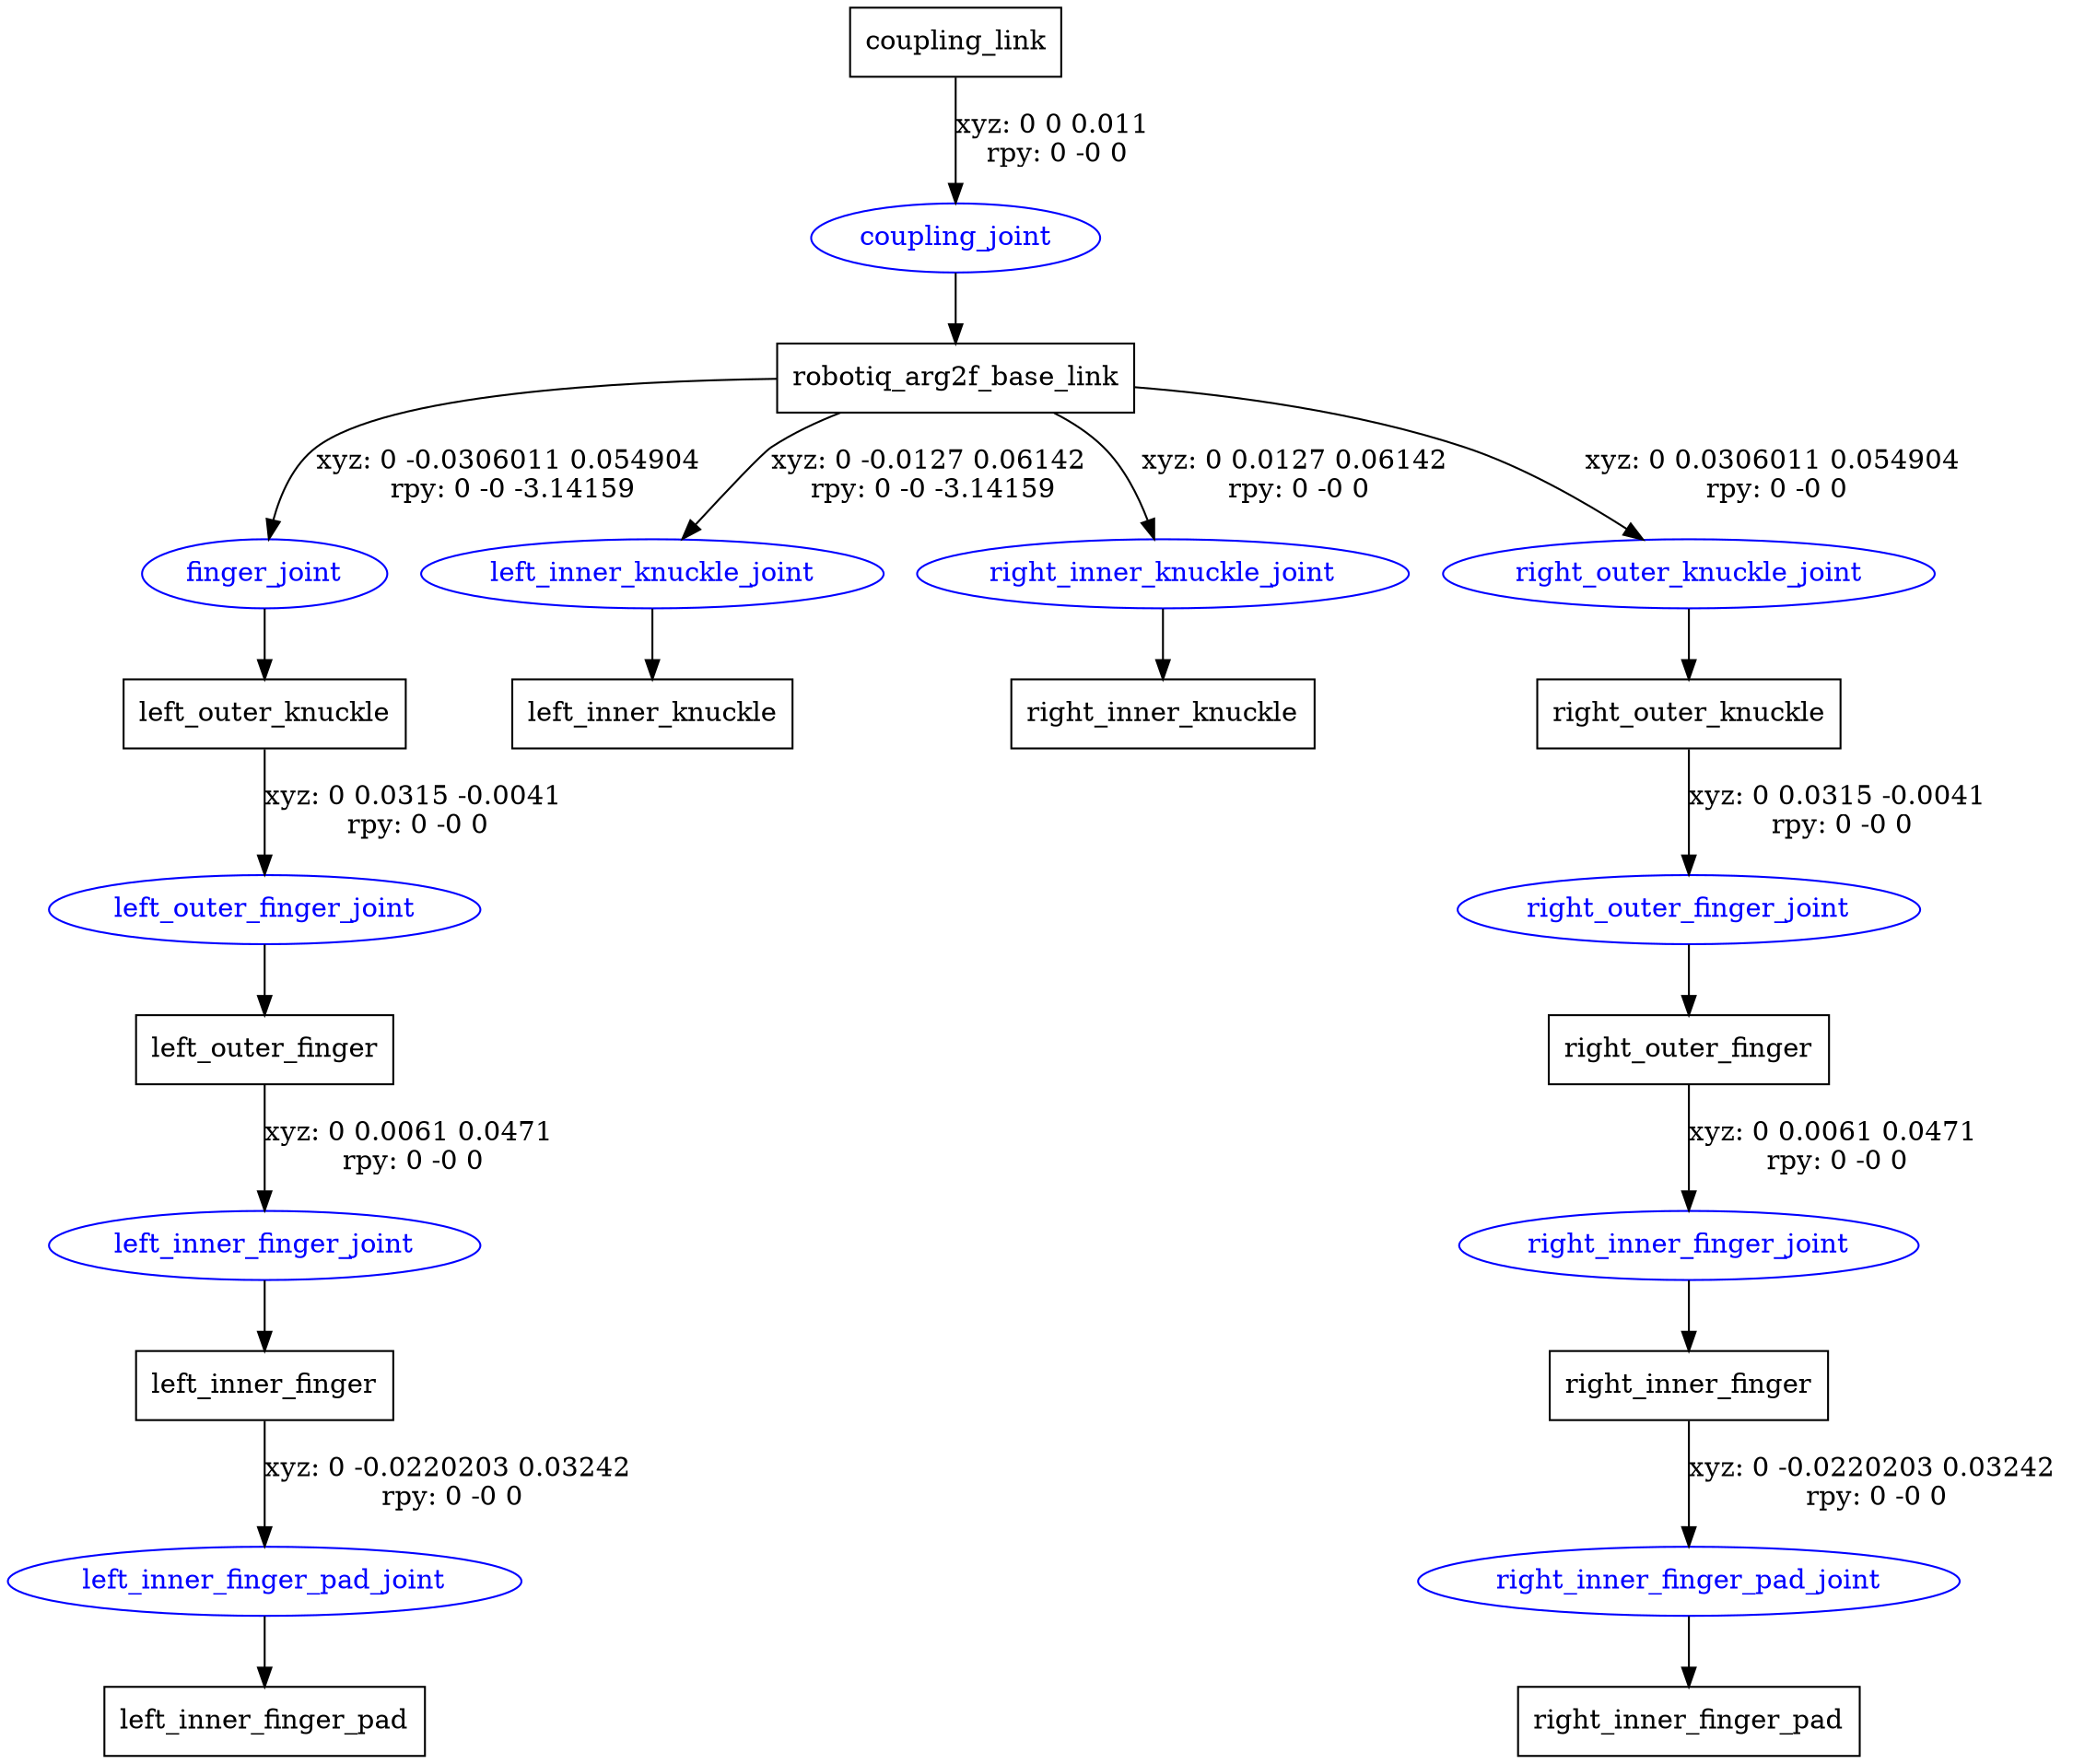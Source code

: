 digraph G {
node [shape=box];
"coupling_link" [label="coupling_link"];
"robotiq_arg2f_base_link" [label="robotiq_arg2f_base_link"];
"left_outer_knuckle" [label="left_outer_knuckle"];
"left_outer_finger" [label="left_outer_finger"];
"left_inner_finger" [label="left_inner_finger"];
"left_inner_finger_pad" [label="left_inner_finger_pad"];
"left_inner_knuckle" [label="left_inner_knuckle"];
"right_inner_knuckle" [label="right_inner_knuckle"];
"right_outer_knuckle" [label="right_outer_knuckle"];
"right_outer_finger" [label="right_outer_finger"];
"right_inner_finger" [label="right_inner_finger"];
"right_inner_finger_pad" [label="right_inner_finger_pad"];
node [shape=ellipse, color=blue, fontcolor=blue];
"coupling_link" -> "coupling_joint" [label="xyz: 0 0 0.011 \nrpy: 0 -0 0"]
"coupling_joint" -> "robotiq_arg2f_base_link"
"robotiq_arg2f_base_link" -> "finger_joint" [label="xyz: 0 -0.0306011 0.054904 \nrpy: 0 -0 -3.14159"]
"finger_joint" -> "left_outer_knuckle"
"left_outer_knuckle" -> "left_outer_finger_joint" [label="xyz: 0 0.0315 -0.0041 \nrpy: 0 -0 0"]
"left_outer_finger_joint" -> "left_outer_finger"
"left_outer_finger" -> "left_inner_finger_joint" [label="xyz: 0 0.0061 0.0471 \nrpy: 0 -0 0"]
"left_inner_finger_joint" -> "left_inner_finger"
"left_inner_finger" -> "left_inner_finger_pad_joint" [label="xyz: 0 -0.0220203 0.03242 \nrpy: 0 -0 0"]
"left_inner_finger_pad_joint" -> "left_inner_finger_pad"
"robotiq_arg2f_base_link" -> "left_inner_knuckle_joint" [label="xyz: 0 -0.0127 0.06142 \nrpy: 0 -0 -3.14159"]
"left_inner_knuckle_joint" -> "left_inner_knuckle"
"robotiq_arg2f_base_link" -> "right_inner_knuckle_joint" [label="xyz: 0 0.0127 0.06142 \nrpy: 0 -0 0"]
"right_inner_knuckle_joint" -> "right_inner_knuckle"
"robotiq_arg2f_base_link" -> "right_outer_knuckle_joint" [label="xyz: 0 0.0306011 0.054904 \nrpy: 0 -0 0"]
"right_outer_knuckle_joint" -> "right_outer_knuckle"
"right_outer_knuckle" -> "right_outer_finger_joint" [label="xyz: 0 0.0315 -0.0041 \nrpy: 0 -0 0"]
"right_outer_finger_joint" -> "right_outer_finger"
"right_outer_finger" -> "right_inner_finger_joint" [label="xyz: 0 0.0061 0.0471 \nrpy: 0 -0 0"]
"right_inner_finger_joint" -> "right_inner_finger"
"right_inner_finger" -> "right_inner_finger_pad_joint" [label="xyz: 0 -0.0220203 0.03242 \nrpy: 0 -0 0"]
"right_inner_finger_pad_joint" -> "right_inner_finger_pad"
}
